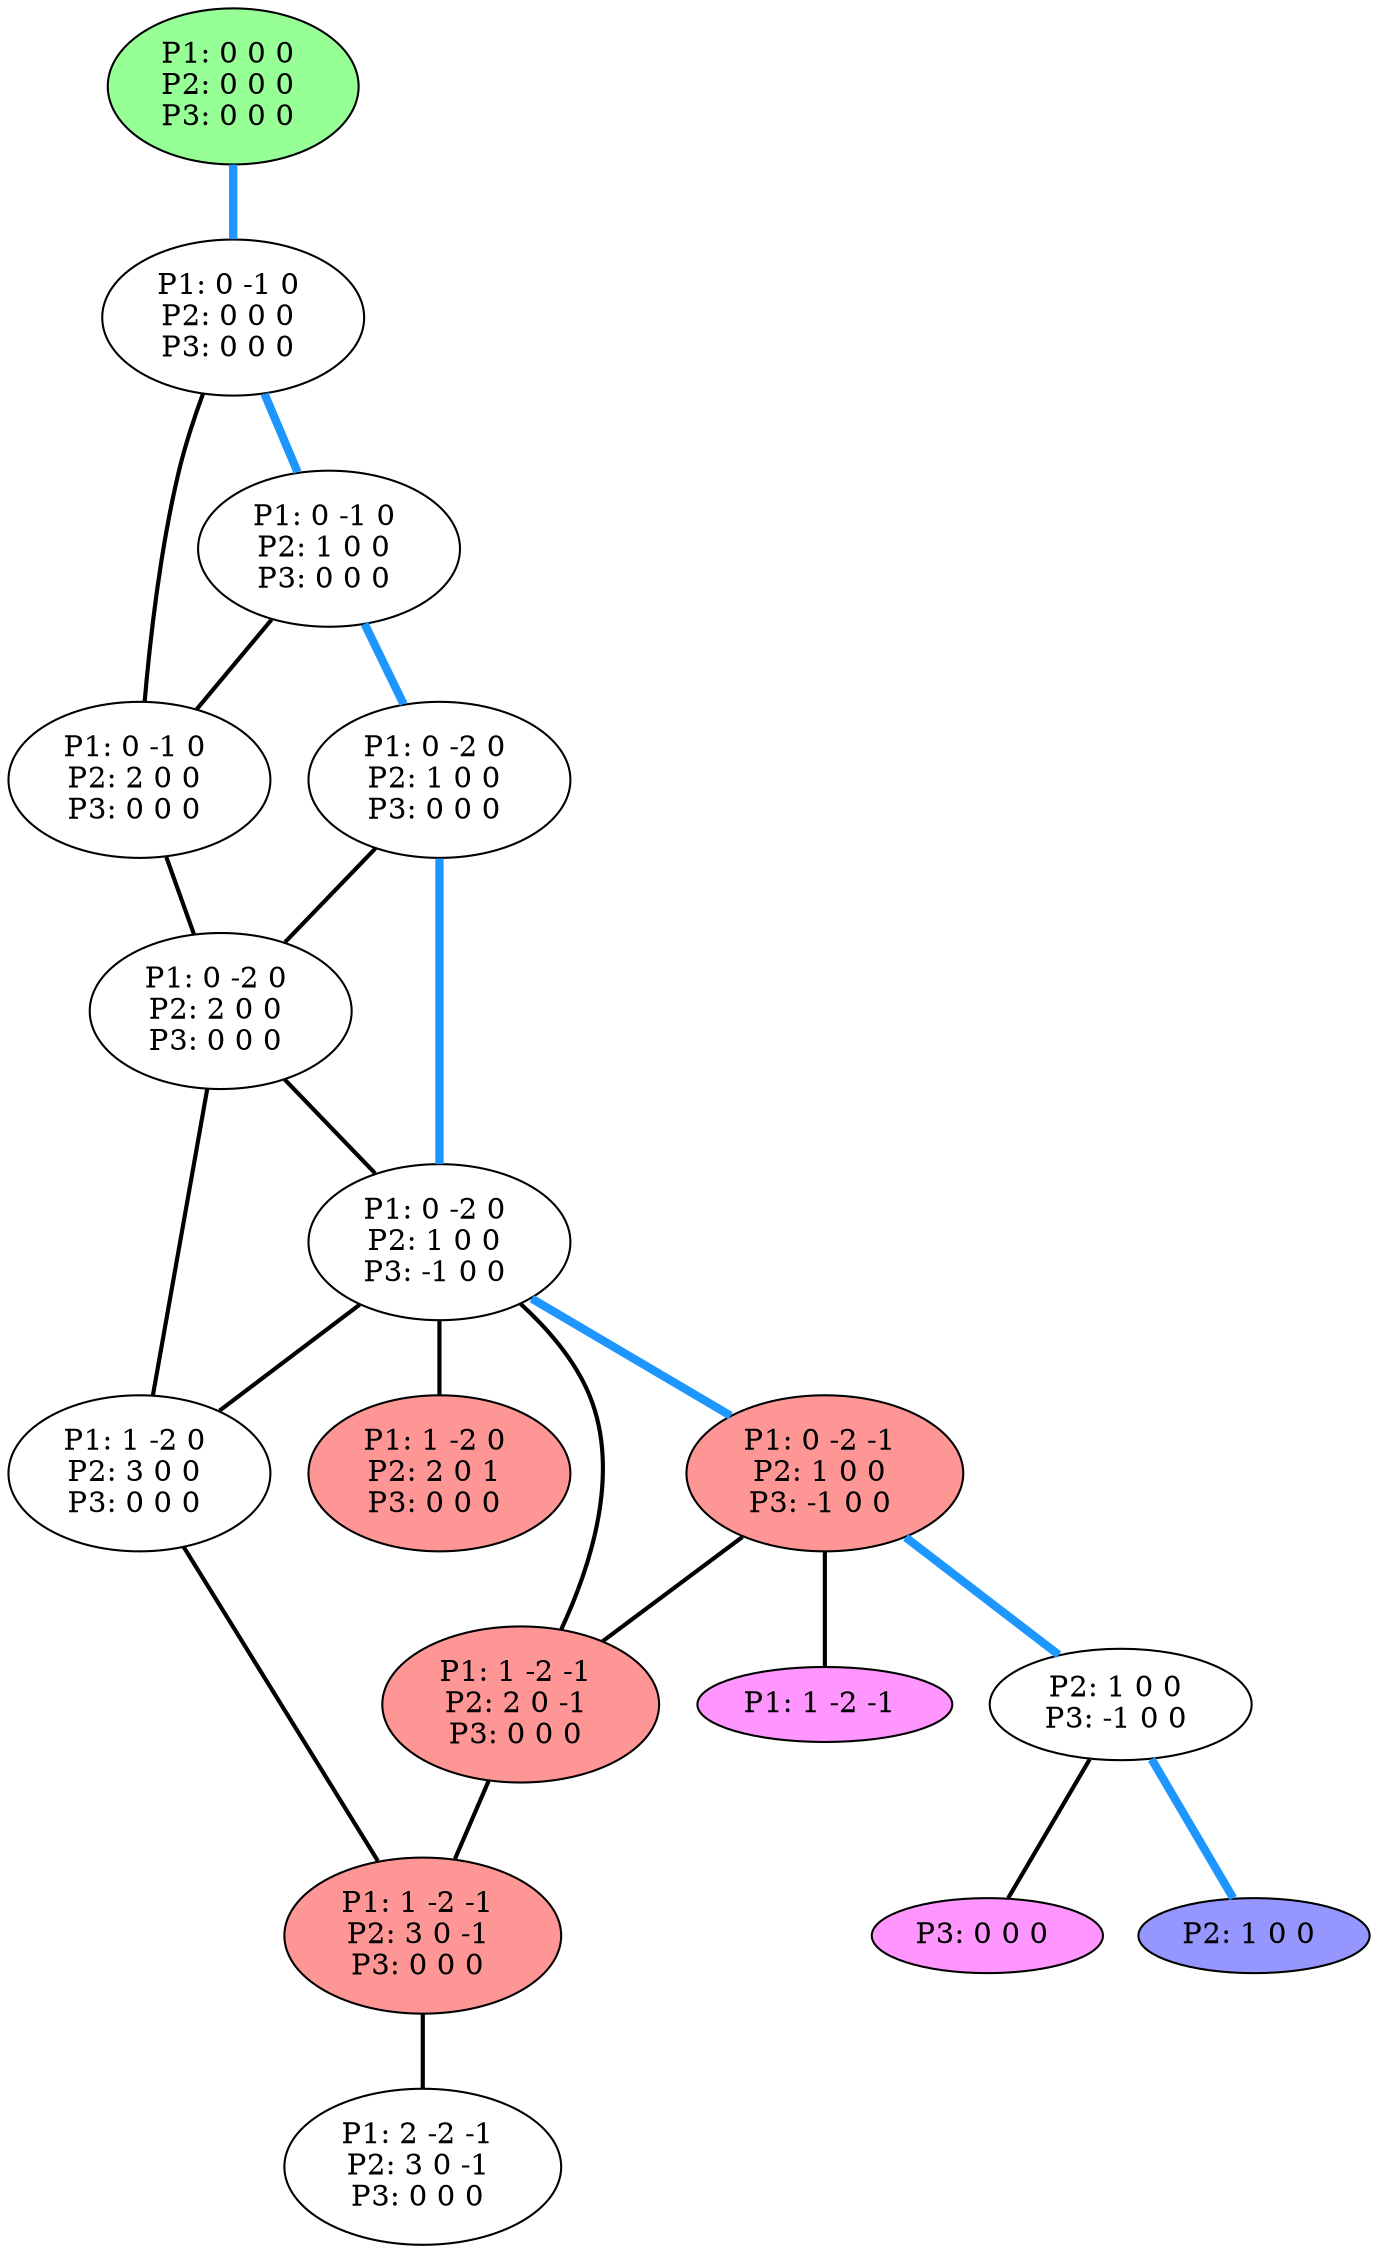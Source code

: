 graph G {
color = "black"
0 [label = "P1: 0 0 0 
P2: 0 0 0 
P3: 0 0 0 
",  style="filled", fillcolor = "#96FF96"];
1 [label = "P1: 0 -1 0 
P2: 0 0 0 
P3: 0 0 0 
"];
2 [label = "P1: 0 -1 0 
P2: 1 0 0 
P3: 0 0 0 
"];
3 [label = "P1: 0 -1 0 
P2: 2 0 0 
P3: 0 0 0 
"];
4 [label = "P1: 0 -2 0 
P2: 1 0 0 
P3: 0 0 0 
"];
5 [label = "P1: 0 -2 0 
P2: 2 0 0 
P3: 0 0 0 
"];
6 [label = "P1: 0 -2 0 
P2: 1 0 0 
P3: -1 0 0 
"];
7 [label = "P1: 1 -2 0 
P2: 3 0 0 
P3: 0 0 0 
"];
8 [label = "P1: 0 -2 -1 
P2: 1 0 0 
P3: -1 0 0 
",  style="filled", fillcolor = "#FF9696"];
9 [label = "P1: 1 -2 0 
P2: 2 0 1 
P3: 0 0 0 
",  style="filled", fillcolor = "#FF9696"];
10 [label = "P1: 1 -2 -1 
P2: 2 0 -1 
P3: 0 0 0 
",  style="filled", fillcolor = "#FF9696"];
11 [label = "P1: 1 -2 -1 
P2: 3 0 -1 
P3: 0 0 0 
",  style="filled", fillcolor = "#FF9696"];
12 [label = "P1: 2 -2 -1 
P2: 3 0 -1 
P3: 0 0 0 
"];
13 [label = "P1: 1 -2 -1 
",  style="filled", fillcolor = "#FF96FF"];
14 [label = "P2: 1 0 0 
P3: -1 0 0 
"];
15 [label = "P2: 1 0 0 
", style="filled", fillcolor = "#9696FF"];
16 [label = "P3: 0 0 0 
",  style="filled", fillcolor = "#FF96FF"];
edge [style=bold];
0 -- 1 [color="#1E96FF", penwidth=4.0];

1 -- 2 [color="#1E96FF", penwidth=4.0];
1 -- 3 [color=black];

2 -- 4 [color="#1E96FF", penwidth=4.0];
2 -- 3 [color=black];

3 -- 5 [color=black];

4 -- 5 [color=black];
4 -- 6 [color="#1E96FF", penwidth=4.0];

5 -- 6 [color=black];
5 -- 7 [color=black];

6 -- 8 [color="#1E96FF", penwidth=4.0];
6 -- 7 [color=black];
6 -- 9 [color=black];
6 -- 10 [color=black];

7 -- 11 [color=black];

8 -- 10 [color=black];
8 -- 14 [color="#1E96FF", penwidth=4.0];
8 -- 13 [color=black];


10 -- 11 [color=black];

11 -- 12 [color=black];


14 -- 16 [color=black];
14 -- 15 [color="#1E96FF", penwidth=4.0];

}
